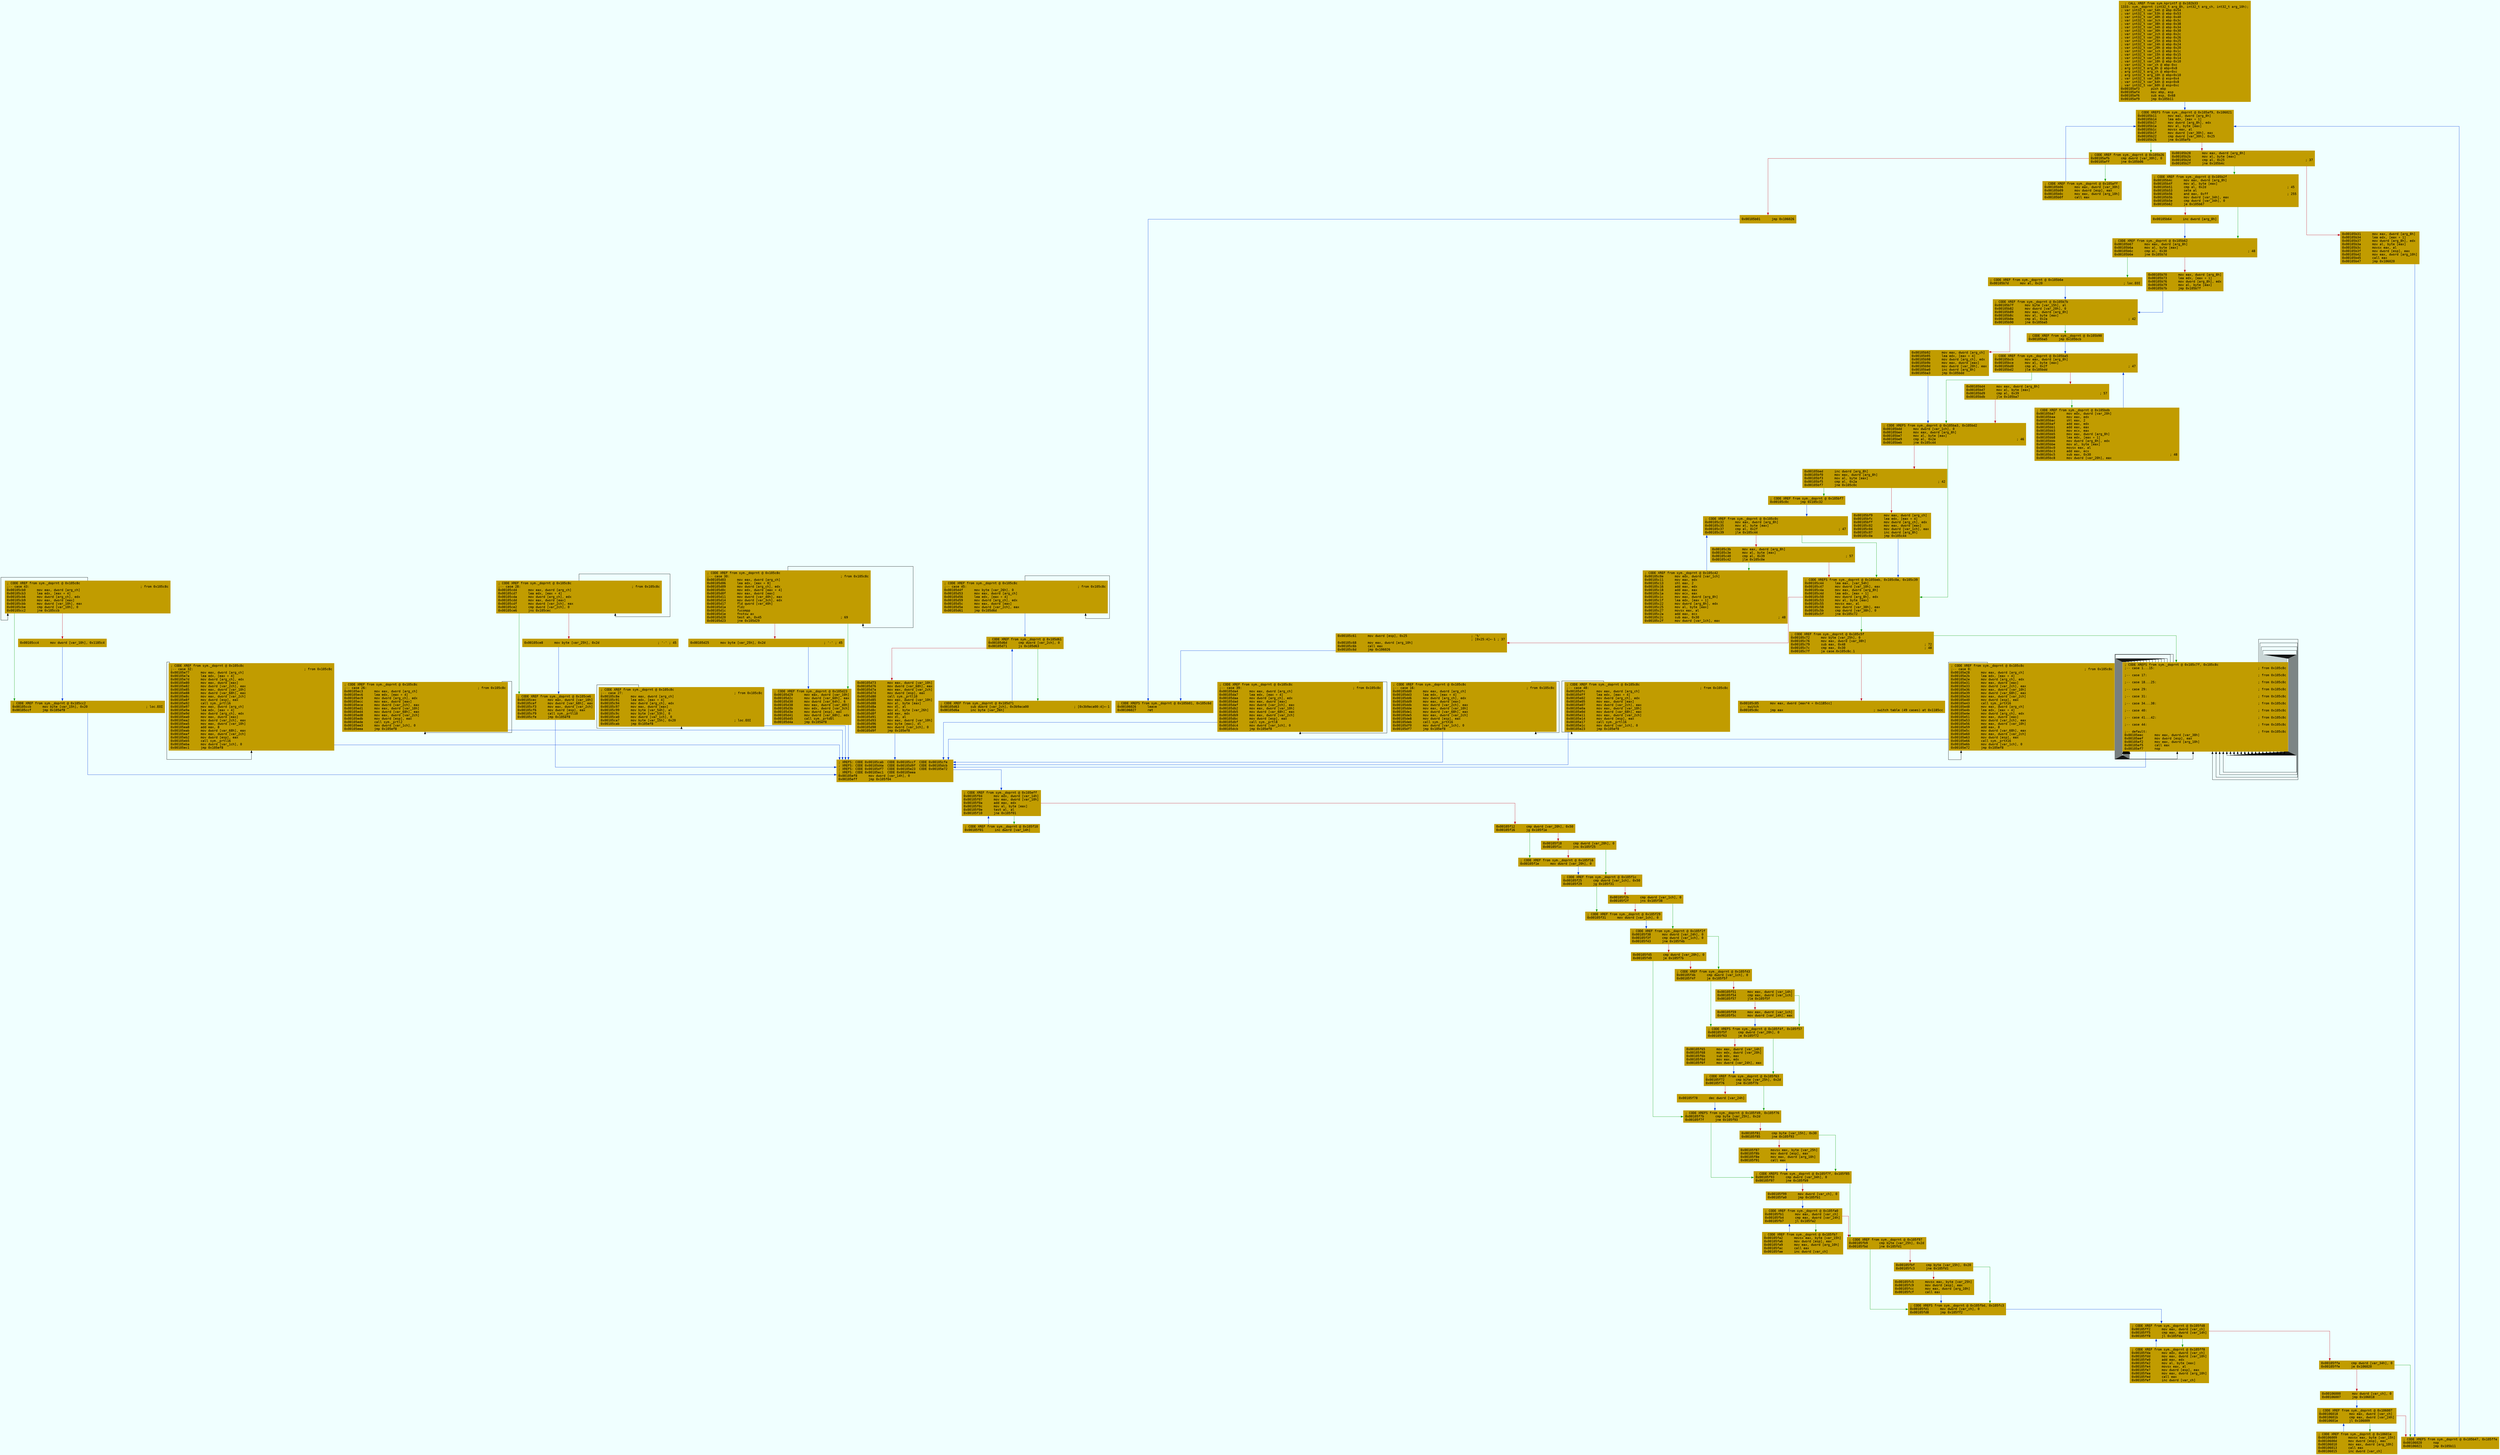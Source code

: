 digraph code {
	graph [bgcolor=azure fontsize=8 fontname="Courier" splines="ortho"];
	node [fillcolor=gray style=filled shape=box];
	edge [arrowhead="normal"];
	"0x00105af3" [URL="sym._doprnt/0x00105af3", fillcolor="#c19c00",color="#c19c00", fontname="Courier",label="  ; CALL XREF from sym.kprintf @ 0x102b33\l1333: sym._doprnt (int32_t arg_8h, int32_t arg_ch, int32_t arg_10h);\l; var int32_t var_54h @ ebp-0x54\l; var int32_t var_53h @ ebp-0x53\l; var int32_t var_40h @ ebp-0x40\l; var int32_t var_3ch @ ebp-0x3c\l; var int32_t var_38h @ ebp-0x38\l; var int32_t var_34h @ ebp-0x34\l; var int32_t var_30h @ ebp-0x30\l; var int32_t var_2ch @ ebp-0x2c\l; var int32_t var_26h @ ebp-0x26\l; var int32_t var_25h @ ebp-0x25\l; var int32_t var_24h @ ebp-0x24\l; var int32_t var_20h @ ebp-0x20\l; var int32_t var_1ch @ ebp-0x1c\l; var int32_t var_15h @ ebp-0x15\l; var int32_t var_14h @ ebp-0x14\l; var int32_t var_10h @ ebp-0x10\l; var int32_t var_ch @ ebp-0xc\l; arg int32_t arg_8h @ ebp+0x8\l; arg int32_t arg_ch @ ebp+0xc\l; arg int32_t arg_10h @ ebp+0x10\l; var int32_t var_68h @ esp+0x4\l; var int32_t var_64h @ esp+0x8\l; var int32_t var_60h @ esp+0xc\l0x00105af3      push ebp\l0x00105af4      mov ebp, esp\l0x00105af6      sub esp, 0x68\l0x00105af9      jmp 0x105b11\l"]
	"0x00105afb" [URL="sym._doprnt/0x00105afb", fillcolor="#c19c00",color="#c19c00", fontname="Courier",label="; CODE XREF from sym._doprnt @ 0x105b26\l0x00105afb      cmp dword [var_30h], 0\l0x00105aff      jne 0x105b06\l"]
	"0x00105b01" [URL="sym._doprnt/0x00105b01", fillcolor="#c19c00",color="#c19c00", fontname="Courier",label="0x00105b01      jmp 0x106026\l"]
	"0x00105b06" [URL="sym._doprnt/0x00105b06", fillcolor="#c19c00",color="#c19c00", fontname="Courier",label="; CODE XREF from sym._doprnt @ 0x105aff\l0x00105b06      mov eax, dword [var_30h]\l0x00105b09      mov dword [esp], eax\l0x00105b0c      mov eax, dword [arg_10h]\l0x00105b0f      call eax\l"]
	"0x00105b11" [URL="sym._doprnt/0x00105b11", fillcolor="#c19c00",color="#c19c00", fontname="Courier",label="; CODE XREFS from sym._doprnt @ 0x105af9, 0x106021\l0x00105b11      mov eax, dword [arg_8h]\l0x00105b14      lea edx, [eax + 1]\l0x00105b17      mov dword [arg_8h], edx\l0x00105b1a      mov al, byte [eax]\l0x00105b1c      movsx eax, al\l0x00105b1f      mov dword [var_30h], eax\l0x00105b22      cmp dword [var_30h], 0x25\l0x00105b26      jne 0x105afb\l"]
	"0x00105b28" [URL="sym._doprnt/0x00105b28", fillcolor="#c19c00",color="#c19c00", fontname="Courier",label="0x00105b28      mov eax, dword [arg_8h]\l0x00105b2b      mov al, byte [eax]\l0x00105b2d      cmp al, 0x25                                           ; 37\l0x00105b2f      jne 0x105b4c\l"]
	"0x00105b31" [URL="sym._doprnt/0x00105b31", fillcolor="#c19c00",color="#c19c00", fontname="Courier",label="0x00105b31      mov eax, dword [arg_8h]\l0x00105b34      lea edx, [eax + 1]\l0x00105b37      mov dword [arg_8h], edx\l0x00105b3a      mov al, byte [eax]\l0x00105b3c      movsx eax, al\l0x00105b3f      mov dword [esp], eax\l0x00105b42      mov eax, dword [arg_10h]\l0x00105b45      call eax\l0x00105b47      jmp 0x106020\l"]
	"0x00105b4c" [URL="sym._doprnt/0x00105b4c", fillcolor="#c19c00",color="#c19c00", fontname="Courier",label="; CODE XREF from sym._doprnt @ 0x105b2f\l0x00105b4c      mov eax, dword [arg_8h]\l0x00105b4f      mov al, byte [eax]\l0x00105b51      cmp al, 0x2d                                           ; 45\l0x00105b53      sete al\l0x00105b56      and eax, 0xff                                          ; 255\l0x00105b5b      mov dword [var_34h], eax\l0x00105b5e      cmp dword [var_34h], 0\l0x00105b62      je 0x105b67\l"]
	"0x00105b64" [URL="sym._doprnt/0x00105b64", fillcolor="#c19c00",color="#c19c00", fontname="Courier",label="0x00105b64      inc dword [arg_8h]\l"]
	"0x00105b67" [URL="sym._doprnt/0x00105b67", fillcolor="#c19c00",color="#c19c00", fontname="Courier",label="; CODE XREF from sym._doprnt @ 0x105b62\l0x00105b67      mov eax, dword [arg_8h]\l0x00105b6a      mov al, byte [eax]\l0x00105b6c      cmp al, 0x30                                           ; 48\l0x00105b6e      jne 0x105b7d\l"]
	"0x00105b70" [URL="sym._doprnt/0x00105b70", fillcolor="#c19c00",color="#c19c00", fontname="Courier",label="0x00105b70      mov eax, dword [arg_8h]\l0x00105b73      lea edx, [eax + 1]\l0x00105b76      mov dword [arg_8h], edx\l0x00105b79      mov al, byte [eax]\l0x00105b7b      jmp 0x105b7f\l"]
	"0x00105b7d" [URL="sym._doprnt/0x00105b7d", fillcolor="#c19c00",color="#c19c00", fontname="Courier",label="; CODE XREF from sym._doprnt @ 0x105b6e\l0x00105b7d      mov al, 0x20                                           ; loc.EOI\l"]
	"0x00105b7f" [URL="sym._doprnt/0x00105b7f", fillcolor="#c19c00",color="#c19c00", fontname="Courier",label="; CODE XREF from sym._doprnt @ 0x105b7b\l0x00105b7f      mov byte [var_15h], al\l0x00105b82      mov dword [var_20h], 0\l0x00105b89      mov eax, dword [arg_8h]\l0x00105b8c      mov al, byte [eax]\l0x00105b8e      cmp al, 0x2a                                           ; 42\l0x00105b90      jne 0x105ba5\l"]
	"0x00105b92" [URL="sym._doprnt/0x00105b92", fillcolor="#c19c00",color="#c19c00", fontname="Courier",label="0x00105b92      mov eax, dword [arg_ch]\l0x00105b95      lea edx, [eax + 4]\l0x00105b98      mov dword [arg_ch], edx\l0x00105b9b      mov eax, dword [eax]\l0x00105b9d      mov dword [var_20h], eax\l0x00105ba0      inc dword [arg_8h]\l0x00105ba3      jmp 0x105bdd\l"]
	"0x00105ba5" [URL="sym._doprnt/0x00105ba5", fillcolor="#c19c00",color="#c19c00", fontname="Courier",label="; CODE XREF from sym._doprnt @ 0x105b90\l0x00105ba5      jmp 0x105bcb\l"]
	"0x00105ba7" [URL="sym._doprnt/0x00105ba7", fillcolor="#c19c00",color="#c19c00", fontname="Courier",label="; CODE XREF from sym._doprnt @ 0x105bdb\l0x00105ba7      mov edx, dword [var_20h]\l0x00105baa      mov eax, edx\l0x00105bac      shl eax, 2\l0x00105baf      add eax, edx\l0x00105bb1      add eax, eax\l0x00105bb3      mov ecx, eax\l0x00105bb5      mov eax, dword [arg_8h]\l0x00105bb8      lea edx, [eax + 1]\l0x00105bbb      mov dword [arg_8h], edx\l0x00105bbe      mov al, byte [eax]\l0x00105bc0      movsx eax, al\l0x00105bc3      add eax, ecx\l0x00105bc5      sub eax, 0x30                                          ; 48\l0x00105bc8      mov dword [var_20h], eax\l"]
	"0x00105bcb" [URL="sym._doprnt/0x00105bcb", fillcolor="#c19c00",color="#c19c00", fontname="Courier",label="; CODE XREF from sym._doprnt @ 0x105ba5\l0x00105bcb      mov eax, dword [arg_8h]\l0x00105bce      mov al, byte [eax]\l0x00105bd0      cmp al, 0x2f                                           ; 47\l0x00105bd2      jle 0x105bdd\l"]
	"0x00105bd4" [URL="sym._doprnt/0x00105bd4", fillcolor="#c19c00",color="#c19c00", fontname="Courier",label="0x00105bd4      mov eax, dword [arg_8h]\l0x00105bd7      mov al, byte [eax]\l0x00105bd9      cmp al, 0x39                                           ; 57\l0x00105bdb      jle 0x105ba7\l"]
	"0x00105bdd" [URL="sym._doprnt/0x00105bdd", fillcolor="#c19c00",color="#c19c00", fontname="Courier",label="; CODE XREFS from sym._doprnt @ 0x105ba3, 0x105bd2\l0x00105bdd      mov dword [var_1ch], 0\l0x00105be4      mov eax, dword [arg_8h]\l0x00105be7      mov al, byte [eax]\l0x00105be9      cmp al, 0x2e                                           ; 46\l0x00105beb      jne 0x105c44\l"]
	"0x00105bed" [URL="sym._doprnt/0x00105bed", fillcolor="#c19c00",color="#c19c00", fontname="Courier",label="0x00105bed      inc dword [arg_8h]\l0x00105bf0      mov eax, dword [arg_8h]\l0x00105bf3      mov al, byte [eax]\l0x00105bf5      cmp al, 0x2a                                           ; 42\l0x00105bf7      jne 0x105c0c\l"]
	"0x00105bf9" [URL="sym._doprnt/0x00105bf9", fillcolor="#c19c00",color="#c19c00", fontname="Courier",label="0x00105bf9      mov eax, dword [arg_ch]\l0x00105bfc      lea edx, [eax + 4]\l0x00105bff      mov dword [arg_ch], edx\l0x00105c02      mov eax, dword [eax]\l0x00105c04      mov dword [var_1ch], eax\l0x00105c07      inc dword [arg_8h]\l0x00105c0a      jmp 0x105c44\l"]
	"0x00105c0c" [URL="sym._doprnt/0x00105c0c", fillcolor="#c19c00",color="#c19c00", fontname="Courier",label="; CODE XREF from sym._doprnt @ 0x105bf7\l0x00105c0c      jmp 0x105c32\l"]
	"0x00105c0e" [URL="sym._doprnt/0x00105c0e", fillcolor="#c19c00",color="#c19c00", fontname="Courier",label="; CODE XREF from sym._doprnt @ 0x105c42\l0x00105c0e      mov edx, dword [var_1ch]\l0x00105c11      mov eax, edx\l0x00105c13      shl eax, 2\l0x00105c16      add eax, edx\l0x00105c18      add eax, eax\l0x00105c1a      mov ecx, eax\l0x00105c1c      mov eax, dword [arg_8h]\l0x00105c1f      lea edx, [eax + 1]\l0x00105c22      mov dword [arg_8h], edx\l0x00105c25      mov al, byte [eax]\l0x00105c27      movsx eax, al\l0x00105c2a      add eax, ecx\l0x00105c2c      sub eax, 0x30                                          ; 48\l0x00105c2f      mov dword [var_1ch], eax\l"]
	"0x00105c32" [URL="sym._doprnt/0x00105c32", fillcolor="#c19c00",color="#c19c00", fontname="Courier",label="; CODE XREF from sym._doprnt @ 0x105c0c\l0x00105c32      mov eax, dword [arg_8h]\l0x00105c35      mov al, byte [eax]\l0x00105c37      cmp al, 0x2f                                           ; 47\l0x00105c39      jle 0x105c44\l"]
	"0x00105c3b" [URL="sym._doprnt/0x00105c3b", fillcolor="#c19c00",color="#c19c00", fontname="Courier",label="0x00105c3b      mov eax, dword [arg_8h]\l0x00105c3e      mov al, byte [eax]\l0x00105c40      cmp al, 0x39                                           ; 57\l0x00105c42      jle 0x105c0e\l"]
	"0x00105c44" [URL="sym._doprnt/0x00105c44", fillcolor="#c19c00",color="#c19c00", fontname="Courier",label="; CODE XREFS from sym._doprnt @ 0x105beb, 0x105c0a, 0x105c39\l0x00105c44      lea eax, [var_54h]\l0x00105c47      mov dword [var_10h], eax\l0x00105c4a      mov eax, dword [arg_8h]\l0x00105c4d      lea edx, [eax + 1]\l0x00105c50      mov dword [arg_8h], edx\l0x00105c53      mov al, byte [eax]\l0x00105c55      movsx eax, al\l0x00105c58      mov dword [var_38h], eax\l0x00105c5b      cmp dword [var_38h], 0\l0x00105c5f      jne 0x105c72\l"]
	"0x00105c61" [URL="sym._doprnt/0x00105c61", fillcolor="#c19c00",color="#c19c00", fontname="Courier",label="0x00105c61      mov dword [esp], 0x25                                  ; '%'\l                                                                       ; [0x25:4]=-1 ; 37\l0x00105c68      mov eax, dword [arg_10h]\l0x00105c6b      call eax\l0x00105c6d      jmp 0x106026\l"]
	"0x00105c72" [URL="sym._doprnt/0x00105c72", fillcolor="#c19c00",color="#c19c00", fontname="Courier",label="; CODE XREF from sym._doprnt @ 0x105c5f\l0x00105c72      mov byte [var_25h], 0\l0x00105c76      mov eax, dword [var_38h]\l0x00105c79      sub eax, 0x48                                          ; 72\l0x00105c7c      cmp eax, 0x30                                          ; 48\l0x00105c7f      ja case.0x105c8c.1\l"]
	"0x00105c85" [URL="sym._doprnt/0x00105c85", fillcolor="#c19c00",color="#c19c00", fontname="Courier",label="0x00105c85      mov eax, dword [eax*4 + 0x1185cc]\l;-- switch\l0x00105c8c      jmp eax                                                ; switch table (49 cases) at 0x1185cc\l"]
	"0x00105c8e" [URL="sym._doprnt/0x00105c8e", fillcolor="#c19c00",color="#c19c00", fontname="Courier",label="; CODE XREF from sym._doprnt @ 0x105c8c\l;-- case 27:                                                           ; from 0x105c8c\l0x00105c8e      mov eax, dword [arg_ch]\l0x00105c91      lea edx, [eax + 4]\l0x00105c94      mov dword [arg_ch], edx\l0x00105c97      mov eax, dword [eax]\l0x00105c99      mov byte [var_54h], al\l0x00105c9c      mov byte [var_53h], 0\l0x00105ca0      mov dword [var_1ch], 0\l0x00105ca7      mov byte [var_15h], 0x20                               ; loc.EOI\l0x00105cab      jmp 0x105ef8\l"]
	"0x00105cb0" [URL="sym._doprnt/0x00105cb0", fillcolor="#c19c00",color="#c19c00", fontname="Courier",label="; CODE XREF from sym._doprnt @ 0x105c8c\l;-- case 43:                                                           ; from 0x105c8c\l0x00105cb0      mov eax, dword [arg_ch]\l0x00105cb3      lea edx, [eax + 4]\l0x00105cb6      mov dword [arg_ch], edx\l0x00105cb9      mov eax, dword [eax]\l0x00105cbb      mov dword [var_10h], eax\l0x00105cbe      cmp dword [var_10h], 0\l0x00105cc2      jne 0x105ccb\l"]
	"0x00105cc4" [URL="sym._doprnt/0x00105cc4", fillcolor="#c19c00",color="#c19c00", fontname="Courier",label="0x00105cc4      mov dword [var_10h], 0x1185c4\l"]
	"0x00105ccb" [URL="sym._doprnt/0x00105ccb", fillcolor="#c19c00",color="#c19c00", fontname="Courier",label="; CODE XREF from sym._doprnt @ 0x105cc2\l0x00105ccb      mov byte [var_15h], 0x20                               ; loc.EOI\l0x00105ccf      jmp 0x105ef8\l"]
	"0x00105cd4" [URL="sym._doprnt/0x00105cd4", fillcolor="#c19c00",color="#c19c00", fontname="Courier",label="; CODE XREF from sym._doprnt @ 0x105c8c\l;-- case 28:                                                           ; from 0x105c8c\l0x00105cd4      mov eax, dword [arg_ch]\l0x00105cd7      lea edx, [eax + 4]\l0x00105cda      mov dword [arg_ch], edx\l0x00105cdd      mov eax, dword [eax]\l0x00105cdf      mov dword [var_2ch], eax\l0x00105ce2      cmp dword [var_2ch], 0\l0x00105ce6      jns 0x105cec\l"]
	"0x00105ce8" [URL="sym._doprnt/0x00105ce8", fillcolor="#c19c00",color="#c19c00", fontname="Courier",label="0x00105ce8      mov byte [var_25h], 0x2d                               ; '-' ; 45\l"]
	"0x00105cec" [URL="sym._doprnt/0x00105cec", fillcolor="#c19c00",color="#c19c00", fontname="Courier",label="; CODE XREF from sym._doprnt @ 0x105ce6\l0x00105cec      mov eax, dword [var_10h]\l0x00105cef      mov dword [var_68h], eax\l0x00105cf3      mov eax, dword [var_2ch]\l0x00105cf6      mov dword [esp], eax\l0x00105cf9      call sym._prtl10\l0x00105cfe      jmp 0x105ef8\l"]
	"0x00105d03" [URL="sym._doprnt/0x00105d03", fillcolor="#c19c00",color="#c19c00", fontname="Courier",label="; CODE XREF from sym._doprnt @ 0x105c8c\l;-- case 30:                                                           ; from 0x105c8c\l0x00105d03      mov eax, dword [arg_ch]\l0x00105d06      lea edx, [eax + 8]\l0x00105d09      mov dword [arg_ch], edx\l0x00105d0c      mov edx, dword [eax + 4]\l0x00105d0f      mov eax, dword [eax]\l0x00105d11      mov dword [var_40h], eax\l0x00105d14      mov dword [var_3ch], edx\l0x00105d17      fld qword [var_40h]\l0x00105d1a      fldz\l0x00105d1c      fucompp\l0x00105d1e      fnstsw ax\l0x00105d20      test ah, 0x45                                          ; 69\l0x00105d23      jne 0x105d29\l"]
	"0x00105d25" [URL="sym._doprnt/0x00105d25", fillcolor="#c19c00",color="#c19c00", fontname="Courier",label="0x00105d25      mov byte [var_25h], 0x2d                               ; '-' ; 45\l"]
	"0x00105d29" [URL="sym._doprnt/0x00105d29", fillcolor="#c19c00",color="#c19c00", fontname="Courier",label="; CODE XREF from sym._doprnt @ 0x105d23\l0x00105d29      mov eax, dword [var_10h]\l0x00105d2c      mov dword [var_60h], eax\l0x00105d30      mov dword [var_64h], 6\l0x00105d38      mov eax, dword [var_40h]\l0x00105d3b      mov edx, dword [var_3ch]\l0x00105d3e      mov dword [esp], eax\l0x00105d41      mov dword [var_68h], edx\l0x00105d45      call sym._prtdbl\l0x00105d4a      jmp 0x105ef8\l"]
	"0x00105d4f" [URL="sym._doprnt/0x00105d4f", fillcolor="#c19c00",color="#c19c00", fontname="Courier",label="; CODE XREF from sym._doprnt @ 0x105c8c\l;-- case 45:                                                           ; from 0x105c8c\l0x00105d4f      mov byte [var_26h], 0\l0x00105d53      mov eax, dword [arg_ch]\l0x00105d56      lea edx, [eax + 4]\l0x00105d59      mov dword [arg_ch], edx\l0x00105d5c      mov eax, dword [eax]\l0x00105d5e      mov dword [var_2ch], eax\l0x00105d61      jmp 0x105d6d\l"]
	"0x00105d63" [URL="sym._doprnt/0x00105d63", fillcolor="#c19c00",color="#c19c00", fontname="Courier",label="; CODE XREF from sym._doprnt @ 0x105d71\l0x00105d63      sub dword [var_2ch], 0x3b9aca00                        ; [0x3b9aca00:4]=-1\l0x00105d6a      inc byte [var_26h]\l"]
	"0x00105d6d" [URL="sym._doprnt/0x00105d6d", fillcolor="#c19c00",color="#c19c00", fontname="Courier",label="; CODE XREF from sym._doprnt @ 0x105d61\l0x00105d6d      cmp dword [var_2ch], 0\l0x00105d71      js 0x105d63\l"]
	"0x00105d73" [URL="sym._doprnt/0x00105d73", fillcolor="#c19c00",color="#c19c00", fontname="Courier",label="0x00105d73      mov eax, dword [var_10h]\l0x00105d76      mov dword [var_68h], eax\l0x00105d7a      mov eax, dword [var_2ch]\l0x00105d7d      mov dword [esp], eax\l0x00105d80      call sym._prtl10\l0x00105d85      mov eax, dword [var_10h]\l0x00105d88      mov al, byte [eax]\l0x00105d8a      mov dl, al\l0x00105d8c      mov al, byte [var_26h]\l0x00105d8f      add eax, edx\l0x00105d91      mov dl, al\l0x00105d93      mov eax, dword [var_10h]\l0x00105d96      mov byte [eax], dl\l0x00105d98      mov dword [var_1ch], 0\l0x00105d9f      jmp 0x105ef8\l"]
	"0x00105da4" [URL="sym._doprnt/0x00105da4", fillcolor="#c19c00",color="#c19c00", fontname="Courier",label="; CODE XREF from sym._doprnt @ 0x105c8c\l;-- case 39:                                                           ; from 0x105c8c\l0x00105da4      mov eax, dword [arg_ch]\l0x00105da7      lea edx, [eax + 4]\l0x00105daa      mov dword [arg_ch], edx\l0x00105dad      mov eax, dword [eax]\l0x00105daf      mov dword [var_2ch], eax\l0x00105db2      mov eax, dword [var_10h]\l0x00105db5      mov dword [var_68h], eax\l0x00105db9      mov eax, dword [var_2ch]\l0x00105dbc      mov dword [esp], eax\l0x00105dbf      call sym._prtl8\l0x00105dc4      mov dword [var_1ch], 0\l0x00105dcb      jmp 0x105ef8\l"]
	"0x00105dd0" [URL="sym._doprnt/0x00105dd0", fillcolor="#c19c00",color="#c19c00", fontname="Courier",label="; CODE XREF from sym._doprnt @ 0x105c8c\l;-- case 16:                                                           ; from 0x105c8c\l0x00105dd0      mov eax, dword [arg_ch]\l0x00105dd3      lea edx, [eax + 4]\l0x00105dd6      mov dword [arg_ch], edx\l0x00105dd9      mov eax, dword [eax]\l0x00105ddb      mov dword [var_2ch], eax\l0x00105dde      mov eax, dword [var_10h]\l0x00105de1      mov dword [var_68h], eax\l0x00105de5      mov eax, dword [var_2ch]\l0x00105de8      mov dword [esp], eax\l0x00105deb      call sym._prtX16\l0x00105df0      mov dword [var_1ch], 0\l0x00105df7      jmp 0x105ef8\l"]
	"0x00105dfc" [URL="sym._doprnt/0x00105dfc", fillcolor="#c19c00",color="#c19c00", fontname="Courier",label="; CODE XREF from sym._doprnt @ 0x105c8c\l;-- case 48:                                                           ; from 0x105c8c\l0x00105dfc      mov eax, dword [arg_ch]\l0x00105dff      lea edx, [eax + 4]\l0x00105e02      mov dword [arg_ch], edx\l0x00105e05      mov eax, dword [eax]\l0x00105e07      mov dword [var_2ch], eax\l0x00105e0a      mov eax, dword [var_10h]\l0x00105e0d      mov dword [var_68h], eax\l0x00105e11      mov eax, dword [var_2ch]\l0x00105e14      mov dword [esp], eax\l0x00105e17      call sym._prtl16\l0x00105e1c      mov dword [var_1ch], 0\l0x00105e23      jmp 0x105ef8\l"]
	"0x00105e28" [URL="sym._doprnt/0x00105e28", fillcolor="#c19c00",color="#c19c00", fontname="Courier",label="; CODE XREF from sym._doprnt @ 0x105c8c\l;-- case 0:                                                            ; from 0x105c8c\l0x00105e28      mov eax, dword [arg_ch]\l0x00105e2b      lea edx, [eax + 4]\l0x00105e2e      mov dword [arg_ch], edx\l0x00105e31      mov eax, dword [eax]\l0x00105e33      mov dword [var_2ch], eax\l0x00105e36      mov eax, dword [var_10h]\l0x00105e39      mov dword [var_68h], eax\l0x00105e3d      mov eax, dword [var_2ch]\l0x00105e40      mov dword [esp], eax\l0x00105e43      call sym._prtX16\l0x00105e48      mov eax, dword [arg_ch]\l0x00105e4b      lea edx, [eax + 4]\l0x00105e4e      mov dword [arg_ch], edx\l0x00105e51      mov eax, dword [eax]\l0x00105e53      mov dword [var_2ch], eax\l0x00105e56      mov eax, dword [var_10h]\l0x00105e59      add eax, 8\l0x00105e5c      mov dword [var_68h], eax\l0x00105e60      mov eax, dword [var_2ch]\l0x00105e63      mov dword [esp], eax\l0x00105e66      call sym._prtX16\l0x00105e6b      mov dword [var_1ch], 0\l0x00105e72      jmp 0x105ef8\l"]
	"0x00105e77" [URL="sym._doprnt/0x00105e77", fillcolor="#c19c00",color="#c19c00", fontname="Courier",label="; CODE XREF from sym._doprnt @ 0x105c8c\l;-- case 32:                                                           ; from 0x105c8c\l0x00105e77      mov eax, dword [arg_ch]\l0x00105e7a      lea edx, [eax + 4]\l0x00105e7d      mov dword [arg_ch], edx\l0x00105e80      mov eax, dword [eax]\l0x00105e82      mov dword [var_2ch], eax\l0x00105e85      mov eax, dword [var_10h]\l0x00105e88      mov dword [var_68h], eax\l0x00105e8c      mov eax, dword [var_2ch]\l0x00105e8f      mov dword [esp], eax\l0x00105e92      call sym._prtl16\l0x00105e97      mov eax, dword [arg_ch]\l0x00105e9a      lea edx, [eax + 4]\l0x00105e9d      mov dword [arg_ch], edx\l0x00105ea0      mov eax, dword [eax]\l0x00105ea2      mov dword [var_2ch], eax\l0x00105ea5      mov eax, dword [var_10h]\l0x00105ea8      add eax, 8\l0x00105eab      mov dword [var_68h], eax\l0x00105eaf      mov eax, dword [var_2ch]\l0x00105eb2      mov dword [esp], eax\l0x00105eb5      call sym._prtl16\l0x00105eba      mov dword [var_1ch], 0\l0x00105ec1      jmp 0x105ef8\l"]
	"0x00105ec3" [URL="sym._doprnt/0x00105ec3", fillcolor="#c19c00",color="#c19c00", fontname="Courier",label="; CODE XREF from sym._doprnt @ 0x105c8c\l;-- case 26:                                                           ; from 0x105c8c\l0x00105ec3      mov eax, dword [arg_ch]\l0x00105ec6      lea edx, [eax + 4]\l0x00105ec9      mov dword [arg_ch], edx\l0x00105ecc      mov eax, dword [eax]\l0x00105ece      mov dword [var_2ch], eax\l0x00105ed1      mov eax, dword [var_10h]\l0x00105ed4      mov dword [var_68h], eax\l0x00105ed8      mov eax, dword [var_2ch]\l0x00105edb      mov dword [esp], eax\l0x00105ede      call sym._prtl2\l0x00105ee3      mov dword [var_1ch], 0\l0x00105eea      jmp 0x105ef8\l"]
	"0x00105eec" [URL="sym._doprnt/0x00105eec", fillcolor="#c19c00",color="#c19c00", fontname="Courier",label="; CODE XREFS from sym._doprnt @ 0x105c7f, 0x105c8c\l;-- case 1...15:                                                       ; from 0x105c8c\l\l;-- case 17:                                                           ; from 0x105c8c\l\l;-- case 18...25:                                                      ; from 0x105c8c\l\l;-- case 29:                                                           ; from 0x105c8c\l\l;-- case 31:                                                           ; from 0x105c8c\l\l;-- case 34...38:                                                      ; from 0x105c8c\l\l;-- case 40:                                                           ; from 0x105c8c\l\l;-- case 41...42:                                                      ; from 0x105c8c\l\l;-- case 44:                                                           ; from 0x105c8c\l\l;-- default:                                                           ; from 0x105c8c\l0x00105eec      mov eax, dword [var_38h]\l0x00105eef      mov dword [esp], eax\l0x00105ef2      mov eax, dword [arg_10h]\l0x00105ef5      call eax\l0x00105ef7      nop\l"]
	"0x00105ef8" [URL="sym._doprnt/0x00105ef8", fillcolor="#c19c00",color="#c19c00", fontname="Courier",label="; XREFS: CODE 0x00105cab  CODE 0x00105ccf  CODE 0x00105cfe  \l; XREFS: CODE 0x00105d4a  CODE 0x00105d9f  CODE 0x00105dcb  \l; XREFS: CODE 0x00105df7  CODE 0x00105e23  CODE 0x00105e72  \l; XREFS: CODE 0x00105ec1  CODE 0x00105eea  \l0x00105ef8      mov dword [var_14h], 0\l0x00105eff      jmp 0x105f04\l"]
	"0x00105f01" [URL="sym._doprnt/0x00105f01", fillcolor="#c19c00",color="#c19c00", fontname="Courier",label="; CODE XREF from sym._doprnt @ 0x105f10\l0x00105f01      inc dword [var_14h]\l"]
	"0x00105f04" [URL="sym._doprnt/0x00105f04", fillcolor="#c19c00",color="#c19c00", fontname="Courier",label="; CODE XREF from sym._doprnt @ 0x105eff\l0x00105f04      mov edx, dword [var_14h]\l0x00105f07      mov eax, dword [var_10h]\l0x00105f0a      add eax, edx\l0x00105f0c      mov al, byte [eax]\l0x00105f0e      test al, al\l0x00105f10      jne 0x105f01\l"]
	"0x00105f12" [URL="sym._doprnt/0x00105f12", fillcolor="#c19c00",color="#c19c00", fontname="Courier",label="0x00105f12      cmp dword [var_20h], 0x50\l0x00105f16      jg 0x105f1e\l"]
	"0x00105f18" [URL="sym._doprnt/0x00105f18", fillcolor="#c19c00",color="#c19c00", fontname="Courier",label="0x00105f18      cmp dword [var_20h], 0\l0x00105f1c      jns 0x105f25\l"]
	"0x00105f1e" [URL="sym._doprnt/0x00105f1e", fillcolor="#c19c00",color="#c19c00", fontname="Courier",label="; CODE XREF from sym._doprnt @ 0x105f16\l0x00105f1e      mov dword [var_20h], 0\l"]
	"0x00105f25" [URL="sym._doprnt/0x00105f25", fillcolor="#c19c00",color="#c19c00", fontname="Courier",label="; CODE XREF from sym._doprnt @ 0x105f1c\l0x00105f25      cmp dword [var_1ch], 0x50\l0x00105f29      jg 0x105f31\l"]
	"0x00105f2b" [URL="sym._doprnt/0x00105f2b", fillcolor="#c19c00",color="#c19c00", fontname="Courier",label="0x00105f2b      cmp dword [var_1ch], 0\l0x00105f2f      jns 0x105f38\l"]
	"0x00105f31" [URL="sym._doprnt/0x00105f31", fillcolor="#c19c00",color="#c19c00", fontname="Courier",label="; CODE XREF from sym._doprnt @ 0x105f29\l0x00105f31      mov dword [var_1ch], 0\l"]
	"0x00105f38" [URL="sym._doprnt/0x00105f38", fillcolor="#c19c00",color="#c19c00", fontname="Courier",label="; CODE XREF from sym._doprnt @ 0x105f2f\l0x00105f38      mov dword [var_24h], 0\l0x00105f3f      cmp dword [var_1ch], 0\l0x00105f43      jne 0x105f4b\l"]
	"0x00105f45" [URL="sym._doprnt/0x00105f45", fillcolor="#c19c00",color="#c19c00", fontname="Courier",label="0x00105f45      cmp dword [var_20h], 0\l0x00105f49      je 0x105f7b\l"]
	"0x00105f4b" [URL="sym._doprnt/0x00105f4b", fillcolor="#c19c00",color="#c19c00", fontname="Courier",label="; CODE XREF from sym._doprnt @ 0x105f43\l0x00105f4b      cmp dword [var_1ch], 0\l0x00105f4f      je 0x105f5f\l"]
	"0x00105f51" [URL="sym._doprnt/0x00105f51", fillcolor="#c19c00",color="#c19c00", fontname="Courier",label="0x00105f51      mov eax, dword [var_14h]\l0x00105f54      cmp eax, dword [var_1ch]\l0x00105f57      jle 0x105f5f\l"]
	"0x00105f59" [URL="sym._doprnt/0x00105f59", fillcolor="#c19c00",color="#c19c00", fontname="Courier",label="0x00105f59      mov eax, dword [var_1ch]\l0x00105f5c      mov dword [var_14h], eax\l"]
	"0x00105f5f" [URL="sym._doprnt/0x00105f5f", fillcolor="#c19c00",color="#c19c00", fontname="Courier",label="; CODE XREFS from sym._doprnt @ 0x105f4f, 0x105f57\l0x00105f5f      cmp dword [var_20h], 0\l0x00105f63      je 0x105f72\l"]
	"0x00105f65" [URL="sym._doprnt/0x00105f65", fillcolor="#c19c00",color="#c19c00", fontname="Courier",label="0x00105f65      mov eax, dword [var_14h]\l0x00105f68      mov edx, dword [var_20h]\l0x00105f6b      sub edx, eax\l0x00105f6d      mov eax, edx\l0x00105f6f      mov dword [var_24h], eax\l"]
	"0x00105f72" [URL="sym._doprnt/0x00105f72", fillcolor="#c19c00",color="#c19c00", fontname="Courier",label="; CODE XREF from sym._doprnt @ 0x105f63\l0x00105f72      cmp byte [var_25h], 0x2d\l0x00105f76      jne 0x105f7b\l"]
	"0x00105f78" [URL="sym._doprnt/0x00105f78", fillcolor="#c19c00",color="#c19c00", fontname="Courier",label="0x00105f78      dec dword [var_24h]\l"]
	"0x00105f7b" [URL="sym._doprnt/0x00105f7b", fillcolor="#c19c00",color="#c19c00", fontname="Courier",label="; CODE XREFS from sym._doprnt @ 0x105f49, 0x105f76\l0x00105f7b      cmp byte [var_25h], 0x2d\l0x00105f7f      jne 0x105f93\l"]
	"0x00105f81" [URL="sym._doprnt/0x00105f81", fillcolor="#c19c00",color="#c19c00", fontname="Courier",label="0x00105f81      cmp byte [var_15h], 0x30\l0x00105f85      jne 0x105f93\l"]
	"0x00105f87" [URL="sym._doprnt/0x00105f87", fillcolor="#c19c00",color="#c19c00", fontname="Courier",label="0x00105f87      movsx eax, byte [var_25h]\l0x00105f8b      mov dword [esp], eax\l0x00105f8e      mov eax, dword [arg_10h]\l0x00105f91      call eax\l"]
	"0x00105f93" [URL="sym._doprnt/0x00105f93", fillcolor="#c19c00",color="#c19c00", fontname="Courier",label="; CODE XREFS from sym._doprnt @ 0x105f7f, 0x105f85\l0x00105f93      cmp dword [var_34h], 0\l0x00105f97      jne 0x105fb9\l"]
	"0x00105f99" [URL="sym._doprnt/0x00105f99", fillcolor="#c19c00",color="#c19c00", fontname="Courier",label="0x00105f99      mov dword [var_ch], 0\l0x00105fa0      jmp 0x105fb1\l"]
	"0x00105fa2" [URL="sym._doprnt/0x00105fa2", fillcolor="#c19c00",color="#c19c00", fontname="Courier",label="; CODE XREF from sym._doprnt @ 0x105fb7\l0x00105fa2      movsx eax, byte [var_15h]\l0x00105fa6      mov dword [esp], eax\l0x00105fa9      mov eax, dword [arg_10h]\l0x00105fac      call eax\l0x00105fae      inc dword [var_ch]\l"]
	"0x00105fb1" [URL="sym._doprnt/0x00105fb1", fillcolor="#c19c00",color="#c19c00", fontname="Courier",label="; CODE XREF from sym._doprnt @ 0x105fa0\l0x00105fb1      mov eax, dword [var_ch]\l0x00105fb4      cmp eax, dword [var_24h]\l0x00105fb7      jl 0x105fa2\l"]
	"0x00105fb9" [URL="sym._doprnt/0x00105fb9", fillcolor="#c19c00",color="#c19c00", fontname="Courier",label="; CODE XREF from sym._doprnt @ 0x105f97\l0x00105fb9      cmp byte [var_25h], 0x2d\l0x00105fbd      jne 0x105fd1\l"]
	"0x00105fbf" [URL="sym._doprnt/0x00105fbf", fillcolor="#c19c00",color="#c19c00", fontname="Courier",label="0x00105fbf      cmp byte [var_15h], 0x20\l0x00105fc3      jne 0x105fd1\l"]
	"0x00105fc5" [URL="sym._doprnt/0x00105fc5", fillcolor="#c19c00",color="#c19c00", fontname="Courier",label="0x00105fc5      movsx eax, byte [var_25h]\l0x00105fc9      mov dword [esp], eax\l0x00105fcc      mov eax, dword [arg_10h]\l0x00105fcf      call eax\l"]
	"0x00105fd1" [URL="sym._doprnt/0x00105fd1", fillcolor="#c19c00",color="#c19c00", fontname="Courier",label="; CODE XREFS from sym._doprnt @ 0x105fbd, 0x105fc3\l0x00105fd1      mov dword [var_ch], 0\l0x00105fd8      jmp 0x105ff2\l"]
	"0x00105fda" [URL="sym._doprnt/0x00105fda", fillcolor="#c19c00",color="#c19c00", fontname="Courier",label="; CODE XREF from sym._doprnt @ 0x105ff8\l0x00105fda      mov edx, dword [var_ch]\l0x00105fdd      mov eax, dword [var_10h]\l0x00105fe0      add eax, edx\l0x00105fe2      mov al, byte [eax]\l0x00105fe4      movsx eax, al\l0x00105fe7      mov dword [esp], eax\l0x00105fea      mov eax, dword [arg_10h]\l0x00105fed      call eax\l0x00105fef      inc dword [var_ch]\l"]
	"0x00105ff2" [URL="sym._doprnt/0x00105ff2", fillcolor="#c19c00",color="#c19c00", fontname="Courier",label="; CODE XREF from sym._doprnt @ 0x105fd8\l0x00105ff2      mov eax, dword [var_ch]\l0x00105ff5      cmp eax, dword [var_14h]\l0x00105ff8      jl 0x105fda\l"]
	"0x00105ffa" [URL="sym._doprnt/0x00105ffa", fillcolor="#c19c00",color="#c19c00", fontname="Courier",label="0x00105ffa      cmp dword [var_34h], 0\l0x00105ffe      je 0x106020\l"]
	"0x00106000" [URL="sym._doprnt/0x00106000", fillcolor="#c19c00",color="#c19c00", fontname="Courier",label="0x00106000      mov dword [var_ch], 0\l0x00106007      jmp 0x106018\l"]
	"0x00106009" [URL="sym._doprnt/0x00106009", fillcolor="#c19c00",color="#c19c00", fontname="Courier",label="; CODE XREF from sym._doprnt @ 0x10601e\l0x00106009      movsx eax, byte [var_15h]\l0x0010600d      mov dword [esp], eax\l0x00106010      mov eax, dword [arg_10h]\l0x00106013      call eax\l0x00106015      inc dword [var_ch]\l"]
	"0x00106018" [URL="sym._doprnt/0x00106018", fillcolor="#c19c00",color="#c19c00", fontname="Courier",label="; CODE XREF from sym._doprnt @ 0x106007\l0x00106018      mov eax, dword [var_ch]\l0x0010601b      cmp eax, dword [var_24h]\l0x0010601e      jl 0x106009\l"]
	"0x00106020" [URL="sym._doprnt/0x00106020", fillcolor="#c19c00",color="#c19c00", fontname="Courier",label="; CODE XREFS from sym._doprnt @ 0x105b47, 0x105ffe\l0x00106020      nop\l0x00106021      jmp 0x105b11\l"]
	"0x00106026" [URL="sym._doprnt/0x00106026", fillcolor="#c19c00",color="#c19c00", fontname="Courier",label="; CODE XREFS from sym._doprnt @ 0x105b01, 0x105c6d\l0x00106026      leave\l0x00106027      ret\l"]
        "0x00105af3" -> "0x00105b11" [color="#0037da"];
        "0x00105afb" -> "0x00105b06" [color="#13a10e"];
        "0x00105afb" -> "0x00105b01" [color="#c50f1f"];
        "0x00105b01" -> "0x00106026" [color="#0037da"];
        "0x00105b06" -> "0x00105b11" [color="#0037da"];
        "0x00105b11" -> "0x00105afb" [color="#13a10e"];
        "0x00105b11" -> "0x00105b28" [color="#c50f1f"];
        "0x00105b28" -> "0x00105b4c" [color="#13a10e"];
        "0x00105b28" -> "0x00105b31" [color="#c50f1f"];
        "0x00105b31" -> "0x00106020" [color="#0037da"];
        "0x00105b4c" -> "0x00105b67" [color="#13a10e"];
        "0x00105b4c" -> "0x00105b64" [color="#c50f1f"];
        "0x00105b64" -> "0x00105b67" [color="#0037da"];
        "0x00105b67" -> "0x00105b7d" [color="#13a10e"];
        "0x00105b67" -> "0x00105b70" [color="#c50f1f"];
        "0x00105b70" -> "0x00105b7f" [color="#0037da"];
        "0x00105b7d" -> "0x00105b7f" [color="#0037da"];
        "0x00105b7f" -> "0x00105ba5" [color="#13a10e"];
        "0x00105b7f" -> "0x00105b92" [color="#c50f1f"];
        "0x00105b92" -> "0x00105bdd" [color="#0037da"];
        "0x00105ba5" -> "0x00105bcb" [color="#0037da"];
        "0x00105ba7" -> "0x00105bcb" [color="#0037da"];
        "0x00105bcb" -> "0x00105bdd" [color="#13a10e"];
        "0x00105bcb" -> "0x00105bd4" [color="#c50f1f"];
        "0x00105bd4" -> "0x00105ba7" [color="#13a10e"];
        "0x00105bd4" -> "0x00105bdd" [color="#c50f1f"];
        "0x00105bdd" -> "0x00105c44" [color="#13a10e"];
        "0x00105bdd" -> "0x00105bed" [color="#c50f1f"];
        "0x00105bed" -> "0x00105c0c" [color="#13a10e"];
        "0x00105bed" -> "0x00105bf9" [color="#c50f1f"];
        "0x00105bf9" -> "0x00105c44" [color="#0037da"];
        "0x00105c0c" -> "0x00105c32" [color="#0037da"];
        "0x00105c0e" -> "0x00105c32" [color="#0037da"];
        "0x00105c32" -> "0x00105c44" [color="#13a10e"];
        "0x00105c32" -> "0x00105c3b" [color="#c50f1f"];
        "0x00105c3b" -> "0x00105c0e" [color="#13a10e"];
        "0x00105c3b" -> "0x00105c44" [color="#c50f1f"];
        "0x00105c44" -> "0x00105c72" [color="#13a10e"];
        "0x00105c44" -> "0x00105c61" [color="#c50f1f"];
        "0x00105c61" -> "0x00106026" [color="#0037da"];
        "0x00105c72" -> "0x00105eec" [color="#13a10e"];
        "0x00105c72" -> "0x00105c85" [color="#c50f1f"];
        "0x00105e28" -> "0x00105e28" [color2="#c50f1f"];
        "0x00105eec" -> "0x00105eec" [color2="#c50f1f"];
        "0x00105eec" -> "0x00105eec" [color2="#c50f1f"];
        "0x00105eec" -> "0x00105eec" [color2="#c50f1f"];
        "0x00105eec" -> "0x00105eec" [color2="#c50f1f"];
        "0x00105eec" -> "0x00105eec" [color2="#c50f1f"];
        "0x00105eec" -> "0x00105eec" [color2="#c50f1f"];
        "0x00105eec" -> "0x00105eec" [color2="#c50f1f"];
        "0x00105eec" -> "0x00105eec" [color2="#c50f1f"];
        "0x00105eec" -> "0x00105eec" [color2="#c50f1f"];
        "0x00105eec" -> "0x00105eec" [color2="#c50f1f"];
        "0x00105eec" -> "0x00105eec" [color2="#c50f1f"];
        "0x00105eec" -> "0x00105eec" [color2="#c50f1f"];
        "0x00105eec" -> "0x00105eec" [color2="#c50f1f"];
        "0x00105eec" -> "0x00105eec" [color2="#c50f1f"];
        "0x00105eec" -> "0x00105eec" [color2="#c50f1f"];
        "0x00105dd0" -> "0x00105dd0" [color2="#c50f1f"];
        "0x00105eec" -> "0x00105eec" [color2="#c50f1f"];
        "0x00105eec" -> "0x00105eec" [color2="#c50f1f"];
        "0x00105eec" -> "0x00105eec" [color2="#c50f1f"];
        "0x00105eec" -> "0x00105eec" [color2="#c50f1f"];
        "0x00105eec" -> "0x00105eec" [color2="#c50f1f"];
        "0x00105eec" -> "0x00105eec" [color2="#c50f1f"];
        "0x00105eec" -> "0x00105eec" [color2="#c50f1f"];
        "0x00105eec" -> "0x00105eec" [color2="#c50f1f"];
        "0x00105eec" -> "0x00105eec" [color2="#c50f1f"];
        "0x00105ec3" -> "0x00105ec3" [color2="#c50f1f"];
        "0x00105c8e" -> "0x00105c8e" [color2="#c50f1f"];
        "0x00105cd4" -> "0x00105cd4" [color2="#c50f1f"];
        "0x00105eec" -> "0x00105eec" [color2="#c50f1f"];
        "0x00105d03" -> "0x00105d03" [color2="#c50f1f"];
        "0x00105eec" -> "0x00105eec" [color2="#c50f1f"];
        "0x00105e77" -> "0x00105e77" [color2="#c50f1f"];
        "0x00105eec" -> "0x00105eec" [color2="#c50f1f"];
        "0x00105eec" -> "0x00105eec" [color2="#c50f1f"];
        "0x00105eec" -> "0x00105eec" [color2="#c50f1f"];
        "0x00105eec" -> "0x00105eec" [color2="#c50f1f"];
        "0x00105eec" -> "0x00105eec" [color2="#c50f1f"];
        "0x00105eec" -> "0x00105eec" [color2="#c50f1f"];
        "0x00105da4" -> "0x00105da4" [color2="#c50f1f"];
        "0x00105eec" -> "0x00105eec" [color2="#c50f1f"];
        "0x00105eec" -> "0x00105eec" [color2="#c50f1f"];
        "0x00105eec" -> "0x00105eec" [color2="#c50f1f"];
        "0x00105cb0" -> "0x00105cb0" [color2="#c50f1f"];
        "0x00105eec" -> "0x00105eec" [color2="#c50f1f"];
        "0x00105d4f" -> "0x00105d4f" [color2="#c50f1f"];
        "0x00105eec" -> "0x00105eec" [color2="#c50f1f"];
        "0x00105eec" -> "0x00105eec" [color2="#c50f1f"];
        "0x00105dfc" -> "0x00105dfc" [color2="#c50f1f"];
        "0x00105c8e" -> "0x00105ef8" [color="#0037da"];
        "0x00105cb0" -> "0x00105ccb" [color="#13a10e"];
        "0x00105cb0" -> "0x00105cc4" [color="#c50f1f"];
        "0x00105cc4" -> "0x00105ccb" [color="#0037da"];
        "0x00105ccb" -> "0x00105ef8" [color="#0037da"];
        "0x00105cd4" -> "0x00105cec" [color="#13a10e"];
        "0x00105cd4" -> "0x00105ce8" [color="#c50f1f"];
        "0x00105ce8" -> "0x00105cec" [color="#0037da"];
        "0x00105cec" -> "0x00105ef8" [color="#0037da"];
        "0x00105d03" -> "0x00105d29" [color="#13a10e"];
        "0x00105d03" -> "0x00105d25" [color="#c50f1f"];
        "0x00105d25" -> "0x00105d29" [color="#0037da"];
        "0x00105d29" -> "0x00105ef8" [color="#0037da"];
        "0x00105d4f" -> "0x00105d6d" [color="#0037da"];
        "0x00105d63" -> "0x00105d6d" [color="#0037da"];
        "0x00105d6d" -> "0x00105d63" [color="#13a10e"];
        "0x00105d6d" -> "0x00105d73" [color="#c50f1f"];
        "0x00105d73" -> "0x00105ef8" [color="#0037da"];
        "0x00105da4" -> "0x00105ef8" [color="#0037da"];
        "0x00105dd0" -> "0x00105ef8" [color="#0037da"];
        "0x00105dfc" -> "0x00105ef8" [color="#0037da"];
        "0x00105e28" -> "0x00105ef8" [color="#0037da"];
        "0x00105e77" -> "0x00105ef8" [color="#0037da"];
        "0x00105ec3" -> "0x00105ef8" [color="#0037da"];
        "0x00105eec" -> "0x00105ef8" [color="#0037da"];
        "0x00105ef8" -> "0x00105f04" [color="#0037da"];
        "0x00105f01" -> "0x00105f04" [color="#0037da"];
        "0x00105f04" -> "0x00105f01" [color="#13a10e"];
        "0x00105f04" -> "0x00105f12" [color="#c50f1f"];
        "0x00105f12" -> "0x00105f1e" [color="#13a10e"];
        "0x00105f12" -> "0x00105f18" [color="#c50f1f"];
        "0x00105f18" -> "0x00105f25" [color="#13a10e"];
        "0x00105f18" -> "0x00105f1e" [color="#c50f1f"];
        "0x00105f1e" -> "0x00105f25" [color="#0037da"];
        "0x00105f25" -> "0x00105f31" [color="#13a10e"];
        "0x00105f25" -> "0x00105f2b" [color="#c50f1f"];
        "0x00105f2b" -> "0x00105f38" [color="#13a10e"];
        "0x00105f2b" -> "0x00105f31" [color="#c50f1f"];
        "0x00105f31" -> "0x00105f38" [color="#0037da"];
        "0x00105f38" -> "0x00105f4b" [color="#13a10e"];
        "0x00105f38" -> "0x00105f45" [color="#c50f1f"];
        "0x00105f45" -> "0x00105f7b" [color="#13a10e"];
        "0x00105f45" -> "0x00105f4b" [color="#c50f1f"];
        "0x00105f4b" -> "0x00105f5f" [color="#13a10e"];
        "0x00105f4b" -> "0x00105f51" [color="#c50f1f"];
        "0x00105f51" -> "0x00105f5f" [color="#13a10e"];
        "0x00105f51" -> "0x00105f59" [color="#c50f1f"];
        "0x00105f59" -> "0x00105f5f" [color="#0037da"];
        "0x00105f5f" -> "0x00105f72" [color="#13a10e"];
        "0x00105f5f" -> "0x00105f65" [color="#c50f1f"];
        "0x00105f65" -> "0x00105f72" [color="#0037da"];
        "0x00105f72" -> "0x00105f7b" [color="#13a10e"];
        "0x00105f72" -> "0x00105f78" [color="#c50f1f"];
        "0x00105f78" -> "0x00105f7b" [color="#0037da"];
        "0x00105f7b" -> "0x00105f93" [color="#13a10e"];
        "0x00105f7b" -> "0x00105f81" [color="#c50f1f"];
        "0x00105f81" -> "0x00105f93" [color="#13a10e"];
        "0x00105f81" -> "0x00105f87" [color="#c50f1f"];
        "0x00105f87" -> "0x00105f93" [color="#0037da"];
        "0x00105f93" -> "0x00105fb9" [color="#13a10e"];
        "0x00105f93" -> "0x00105f99" [color="#c50f1f"];
        "0x00105f99" -> "0x00105fb1" [color="#0037da"];
        "0x00105fa2" -> "0x00105fb1" [color="#0037da"];
        "0x00105fb1" -> "0x00105fa2" [color="#13a10e"];
        "0x00105fb1" -> "0x00105fb9" [color="#c50f1f"];
        "0x00105fb9" -> "0x00105fd1" [color="#13a10e"];
        "0x00105fb9" -> "0x00105fbf" [color="#c50f1f"];
        "0x00105fbf" -> "0x00105fd1" [color="#13a10e"];
        "0x00105fbf" -> "0x00105fc5" [color="#c50f1f"];
        "0x00105fc5" -> "0x00105fd1" [color="#0037da"];
        "0x00105fd1" -> "0x00105ff2" [color="#0037da"];
        "0x00105fda" -> "0x00105ff2" [color="#0037da"];
        "0x00105ff2" -> "0x00105fda" [color="#13a10e"];
        "0x00105ff2" -> "0x00105ffa" [color="#c50f1f"];
        "0x00105ffa" -> "0x00106020" [color="#13a10e"];
        "0x00105ffa" -> "0x00106000" [color="#c50f1f"];
        "0x00106000" -> "0x00106018" [color="#0037da"];
        "0x00106009" -> "0x00106018" [color="#0037da"];
        "0x00106018" -> "0x00106009" [color="#13a10e"];
        "0x00106018" -> "0x00106020" [color="#c50f1f"];
        "0x00106020" -> "0x00105b11" [color="#0037da"];
}
